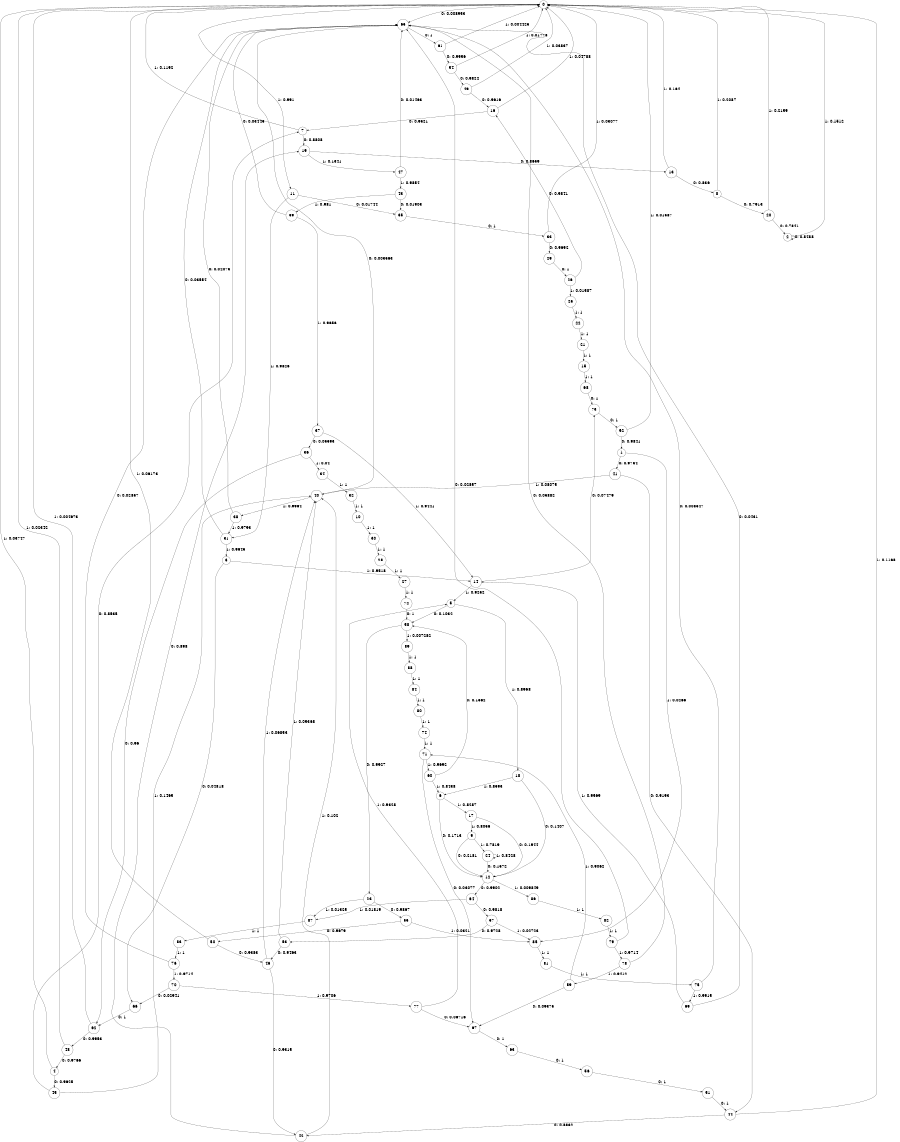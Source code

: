 digraph "ch3_face_source_L14" {
size = "6,8.5";
ratio = "fill";
node [shape = circle];
node [fontsize = 24];
edge [fontsize = 24];
0 -> 65 [label = "0: 0.008953  "];
0 -> 11 [label = "1: 0.991    "];
1 -> 41 [label = "0: 0.9734   "];
1 -> 85 [label = "1: 0.0266   "];
2 -> 2 [label = "0: 0.8488   "];
2 -> 0 [label = "1: 0.1512   "];
3 -> 66 [label = "0: 0.04818  "];
3 -> 14 [label = "1: 0.9518   "];
4 -> 45 [label = "0: 0.9625   "];
4 -> 0 [label = "1: 0.03747  "];
5 -> 58 [label = "0: 0.1032   "];
5 -> 18 [label = "1: 0.8968   "];
6 -> 12 [label = "0: 0.1713   "];
6 -> 17 [label = "1: 0.8287   "];
7 -> 19 [label = "0: 0.8808   "];
7 -> 0 [label = "1: 0.1192   "];
8 -> 20 [label = "0: 0.7913   "];
8 -> 0 [label = "1: 0.2087   "];
9 -> 12 [label = "0: 0.2181   "];
9 -> 24 [label = "1: 0.7819   "];
10 -> 30 [label = "1: 1        "];
11 -> 35 [label = "0: 0.01744  "];
11 -> 31 [label = "1: 0.9826   "];
12 -> 64 [label = "0: 0.9902   "];
12 -> 86 [label = "1: 0.009849  "];
13 -> 8 [label = "0: 0.836    "];
13 -> 0 [label = "1: 0.164    "];
14 -> 73 [label = "0: 0.07479  "];
14 -> 5 [label = "1: 0.9252   "];
15 -> 68 [label = "1: 1        "];
16 -> 7 [label = "0: 0.9521   "];
16 -> 0 [label = "1: 0.04788  "];
17 -> 12 [label = "0: 0.1944   "];
17 -> 9 [label = "1: 0.8056   "];
18 -> 12 [label = "0: 0.1407   "];
18 -> 6 [label = "1: 0.8593   "];
19 -> 13 [label = "0: 0.8659   "];
19 -> 47 [label = "1: 0.1341   "];
20 -> 2 [label = "0: 0.7841   "];
20 -> 0 [label = "1: 0.2159   "];
21 -> 15 [label = "1: 1        "];
22 -> 21 [label = "1: 1        "];
23 -> 55 [label = "0: 0.9867   "];
23 -> 87 [label = "1: 0.01325  "];
24 -> 12 [label = "0: 0.1572   "];
24 -> 24 [label = "1: 0.8428   "];
25 -> 22 [label = "1: 1        "];
26 -> 16 [label = "0: 0.9841   "];
26 -> 25 [label = "1: 0.01587  "];
27 -> 72 [label = "1: 1        "];
28 -> 27 [label = "1: 1        "];
29 -> 26 [label = "0: 1        "];
30 -> 28 [label = "1: 1        "];
31 -> 65 [label = "0: 0.03554  "];
31 -> 3 [label = "1: 0.9645   "];
32 -> 10 [label = "1: 1        "];
33 -> 29 [label = "0: 0.9692   "];
33 -> 0 [label = "1: 0.03077  "];
34 -> 32 [label = "1: 1        "];
35 -> 33 [label = "0: 1        "];
36 -> 62 [label = "0: 0.96     "];
36 -> 34 [label = "1: 0.04     "];
37 -> 36 [label = "0: 0.05593  "];
37 -> 14 [label = "1: 0.9441   "];
38 -> 65 [label = "0: 0.02073  "];
38 -> 31 [label = "1: 0.9793   "];
39 -> 65 [label = "0: 0.03445  "];
39 -> 37 [label = "1: 0.9656   "];
40 -> 65 [label = "0: 0.003563  "];
40 -> 38 [label = "1: 0.9964   "];
41 -> 44 [label = "0: 0.9193   "];
41 -> 40 [label = "1: 0.08075  "];
42 -> 19 [label = "0: 0.898    "];
42 -> 40 [label = "1: 0.102    "];
43 -> 35 [label = "0: 0.01903  "];
43 -> 39 [label = "1: 0.981    "];
44 -> 42 [label = "0: 0.8832   "];
44 -> 0 [label = "1: 0.1168   "];
45 -> 7 [label = "0: 0.8535   "];
45 -> 40 [label = "1: 0.1465   "];
46 -> 42 [label = "0: 0.9315   "];
46 -> 40 [label = "1: 0.06853  "];
47 -> 65 [label = "0: 0.01463  "];
47 -> 43 [label = "1: 0.9854   "];
48 -> 4 [label = "0: 0.9766   "];
48 -> 0 [label = "1: 0.02342  "];
49 -> 16 [label = "0: 0.9616   "];
49 -> 0 [label = "1: 0.03837  "];
50 -> 46 [label = "0: 0.9383   "];
50 -> 0 [label = "1: 0.06173  "];
51 -> 44 [label = "0: 1        "];
52 -> 1 [label = "0: 0.9841   "];
52 -> 0 [label = "1: 0.01587  "];
53 -> 46 [label = "0: 0.9463   "];
53 -> 40 [label = "1: 0.05368  "];
54 -> 49 [label = "0: 0.9822   "];
54 -> 0 [label = "1: 0.01778  "];
55 -> 50 [label = "0: 0.9679   "];
55 -> 85 [label = "1: 0.0321   "];
56 -> 51 [label = "0: 1        "];
57 -> 53 [label = "0: 0.9728   "];
57 -> 85 [label = "1: 0.02723  "];
58 -> 23 [label = "0: 0.9927   "];
58 -> 89 [label = "1: 0.007282  "];
59 -> 67 [label = "0: 0.09375  "];
59 -> 71 [label = "1: 0.9062   "];
60 -> 58 [label = "0: 0.1562   "];
60 -> 6 [label = "1: 0.8438   "];
61 -> 54 [label = "0: 0.9956   "];
61 -> 0 [label = "1: 0.004425  "];
62 -> 48 [label = "0: 0.9953   "];
62 -> 0 [label = "1: 0.004673  "];
63 -> 56 [label = "0: 1        "];
64 -> 57 [label = "0: 0.9818   "];
64 -> 87 [label = "1: 0.01819  "];
65 -> 61 [label = "0: 1        "];
66 -> 62 [label = "0: 1        "];
67 -> 63 [label = "0: 1        "];
68 -> 73 [label = "0: 1        "];
69 -> 65 [label = "0: 0.0431   "];
69 -> 14 [label = "1: 0.9569   "];
70 -> 66 [label = "0: 0.02941  "];
70 -> 77 [label = "1: 0.9706   "];
71 -> 67 [label = "0: 0.03077  "];
71 -> 60 [label = "1: 0.9692   "];
72 -> 58 [label = "0: 1        "];
73 -> 52 [label = "0: 1        "];
74 -> 71 [label = "1: 1        "];
75 -> 65 [label = "0: 0.008547  "];
75 -> 69 [label = "1: 0.9915   "];
76 -> 65 [label = "0: 0.02857  "];
76 -> 70 [label = "1: 0.9714   "];
77 -> 67 [label = "0: 0.06716  "];
77 -> 5 [label = "1: 0.9328   "];
78 -> 65 [label = "0: 0.05882  "];
78 -> 59 [label = "1: 0.9412   "];
79 -> 65 [label = "0: 0.02857  "];
79 -> 78 [label = "1: 0.9714   "];
80 -> 74 [label = "1: 1        "];
81 -> 75 [label = "1: 1        "];
82 -> 79 [label = "1: 1        "];
83 -> 76 [label = "1: 1        "];
84 -> 80 [label = "1: 1        "];
85 -> 81 [label = "1: 1        "];
86 -> 82 [label = "1: 1        "];
87 -> 83 [label = "1: 1        "];
88 -> 84 [label = "1: 1        "];
89 -> 88 [label = "1: 1        "];
}